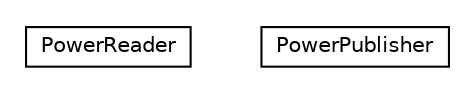 #!/usr/local/bin/dot
#
# Class diagram 
# Generated by UMLGraph version R5_6-24-gf6e263 (http://www.umlgraph.org/)
#

digraph G {
	edge [fontname="Helvetica",fontsize=10,labelfontname="Helvetica",labelfontsize=10];
	node [fontname="Helvetica",fontsize=10,shape=plaintext];
	nodesep=0.25;
	ranksep=0.5;
	// org.universAAL.lddi.zwave.exporter.PowerConsumption.PowerReader
	c867101 [label=<<table title="org.universAAL.lddi.zwave.exporter.PowerConsumption.PowerReader" border="0" cellborder="1" cellspacing="0" cellpadding="2" port="p" href="./PowerReader.html">
		<tr><td><table border="0" cellspacing="0" cellpadding="1">
<tr><td align="center" balign="center"> PowerReader </td></tr>
		</table></td></tr>
		</table>>, URL="./PowerReader.html", fontname="Helvetica", fontcolor="black", fontsize=10.0];
	// org.universAAL.lddi.zwave.exporter.PowerConsumption.PowerPublisher
	c867102 [label=<<table title="org.universAAL.lddi.zwave.exporter.PowerConsumption.PowerPublisher" border="0" cellborder="1" cellspacing="0" cellpadding="2" port="p" href="./PowerPublisher.html">
		<tr><td><table border="0" cellspacing="0" cellpadding="1">
<tr><td align="center" balign="center"> PowerPublisher </td></tr>
		</table></td></tr>
		</table>>, URL="./PowerPublisher.html", fontname="Helvetica", fontcolor="black", fontsize=10.0];
}

